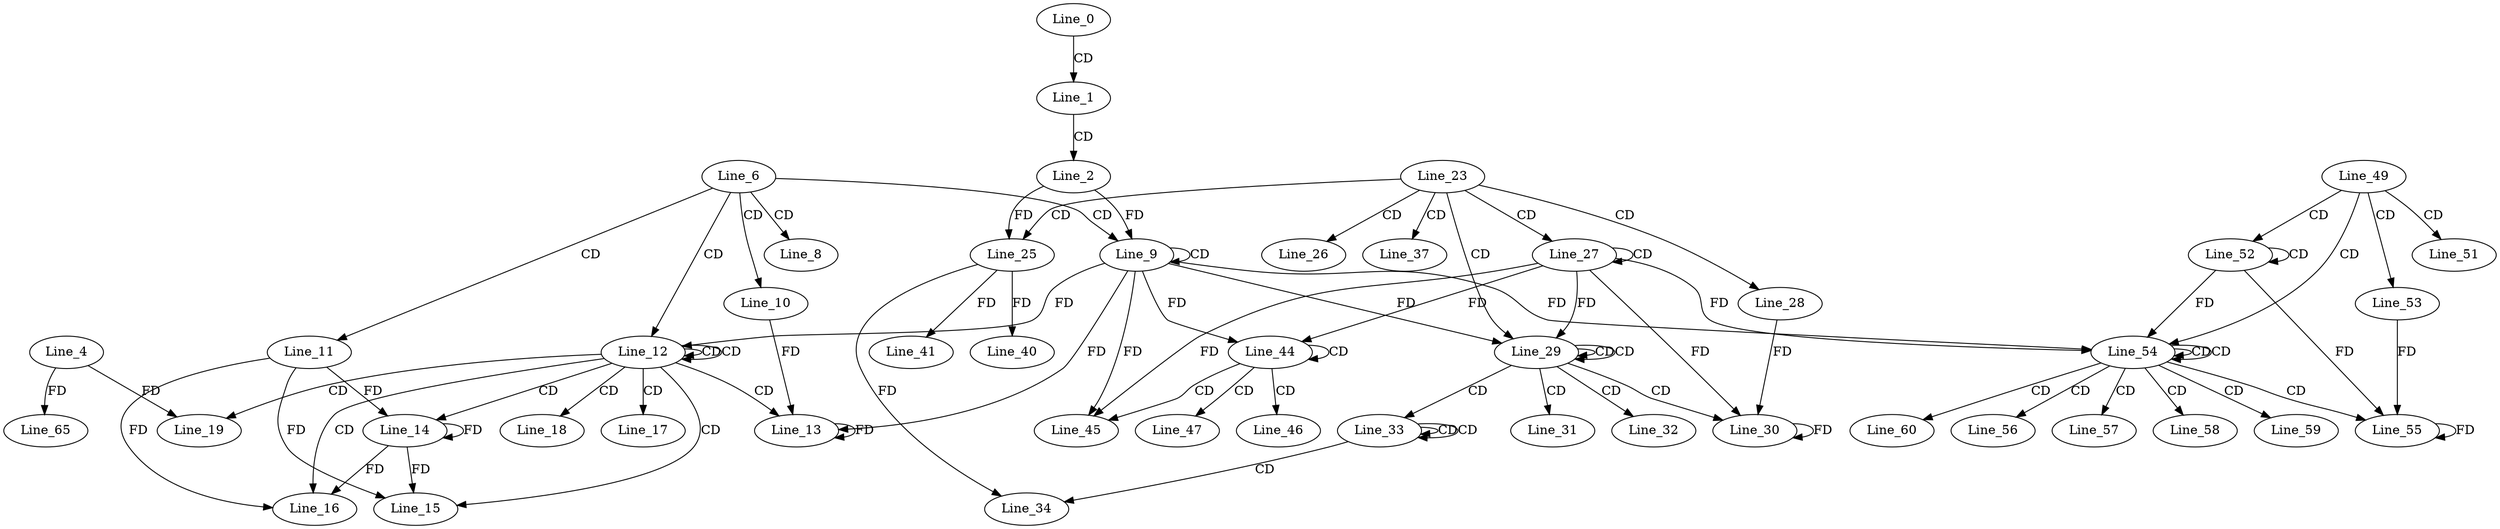 digraph G {
  Line_0;
  Line_1;
  Line_2;
  Line_6;
  Line_8;
  Line_9;
  Line_9;
  Line_10;
  Line_11;
  Line_12;
  Line_12;
  Line_13;
  Line_13;
  Line_14;
  Line_14;
  Line_15;
  Line_15;
  Line_16;
  Line_16;
  Line_17;
  Line_18;
  Line_19;
  Line_4;
  Line_23;
  Line_25;
  Line_25;
  Line_26;
  Line_27;
  Line_27;
  Line_28;
  Line_29;
  Line_29;
  Line_30;
  Line_30;
  Line_31;
  Line_32;
  Line_33;
  Line_33;
  Line_34;
  Line_37;
  Line_40;
  Line_41;
  Line_44;
  Line_44;
  Line_45;
  Line_46;
  Line_47;
  Line_49;
  Line_51;
  Line_52;
  Line_52;
  Line_53;
  Line_54;
  Line_54;
  Line_55;
  Line_55;
  Line_56;
  Line_57;
  Line_58;
  Line_59;
  Line_60;
  Line_65;
  Line_0 -> Line_1 [ label="CD" ];
  Line_1 -> Line_2 [ label="CD" ];
  Line_6 -> Line_8 [ label="CD" ];
  Line_6 -> Line_9 [ label="CD" ];
  Line_9 -> Line_9 [ label="CD" ];
  Line_2 -> Line_9 [ label="FD" ];
  Line_6 -> Line_10 [ label="CD" ];
  Line_6 -> Line_11 [ label="CD" ];
  Line_6 -> Line_12 [ label="CD" ];
  Line_12 -> Line_12 [ label="CD" ];
  Line_12 -> Line_12 [ label="CD" ];
  Line_9 -> Line_12 [ label="FD" ];
  Line_12 -> Line_13 [ label="CD" ];
  Line_13 -> Line_13 [ label="FD" ];
  Line_10 -> Line_13 [ label="FD" ];
  Line_9 -> Line_13 [ label="FD" ];
  Line_12 -> Line_14 [ label="CD" ];
  Line_14 -> Line_14 [ label="FD" ];
  Line_11 -> Line_14 [ label="FD" ];
  Line_12 -> Line_15 [ label="CD" ];
  Line_14 -> Line_15 [ label="FD" ];
  Line_11 -> Line_15 [ label="FD" ];
  Line_12 -> Line_16 [ label="CD" ];
  Line_14 -> Line_16 [ label="FD" ];
  Line_11 -> Line_16 [ label="FD" ];
  Line_12 -> Line_17 [ label="CD" ];
  Line_12 -> Line_18 [ label="CD" ];
  Line_12 -> Line_19 [ label="CD" ];
  Line_4 -> Line_19 [ label="FD" ];
  Line_23 -> Line_25 [ label="CD" ];
  Line_2 -> Line_25 [ label="FD" ];
  Line_23 -> Line_26 [ label="CD" ];
  Line_23 -> Line_27 [ label="CD" ];
  Line_27 -> Line_27 [ label="CD" ];
  Line_23 -> Line_28 [ label="CD" ];
  Line_23 -> Line_29 [ label="CD" ];
  Line_29 -> Line_29 [ label="CD" ];
  Line_29 -> Line_29 [ label="CD" ];
  Line_27 -> Line_29 [ label="FD" ];
  Line_9 -> Line_29 [ label="FD" ];
  Line_29 -> Line_30 [ label="CD" ];
  Line_30 -> Line_30 [ label="FD" ];
  Line_28 -> Line_30 [ label="FD" ];
  Line_27 -> Line_30 [ label="FD" ];
  Line_29 -> Line_31 [ label="CD" ];
  Line_29 -> Line_32 [ label="CD" ];
  Line_29 -> Line_33 [ label="CD" ];
  Line_33 -> Line_33 [ label="CD" ];
  Line_33 -> Line_33 [ label="CD" ];
  Line_33 -> Line_34 [ label="CD" ];
  Line_25 -> Line_34 [ label="FD" ];
  Line_23 -> Line_37 [ label="CD" ];
  Line_25 -> Line_40 [ label="FD" ];
  Line_25 -> Line_41 [ label="FD" ];
  Line_44 -> Line_44 [ label="CD" ];
  Line_27 -> Line_44 [ label="FD" ];
  Line_9 -> Line_44 [ label="FD" ];
  Line_44 -> Line_45 [ label="CD" ];
  Line_27 -> Line_45 [ label="FD" ];
  Line_9 -> Line_45 [ label="FD" ];
  Line_44 -> Line_46 [ label="CD" ];
  Line_44 -> Line_47 [ label="CD" ];
  Line_49 -> Line_51 [ label="CD" ];
  Line_49 -> Line_52 [ label="CD" ];
  Line_52 -> Line_52 [ label="CD" ];
  Line_49 -> Line_53 [ label="CD" ];
  Line_49 -> Line_54 [ label="CD" ];
  Line_54 -> Line_54 [ label="CD" ];
  Line_54 -> Line_54 [ label="CD" ];
  Line_52 -> Line_54 [ label="FD" ];
  Line_27 -> Line_54 [ label="FD" ];
  Line_9 -> Line_54 [ label="FD" ];
  Line_54 -> Line_55 [ label="CD" ];
  Line_55 -> Line_55 [ label="FD" ];
  Line_53 -> Line_55 [ label="FD" ];
  Line_52 -> Line_55 [ label="FD" ];
  Line_54 -> Line_56 [ label="CD" ];
  Line_54 -> Line_57 [ label="CD" ];
  Line_54 -> Line_58 [ label="CD" ];
  Line_54 -> Line_59 [ label="CD" ];
  Line_54 -> Line_60 [ label="CD" ];
  Line_4 -> Line_65 [ label="FD" ];
}
